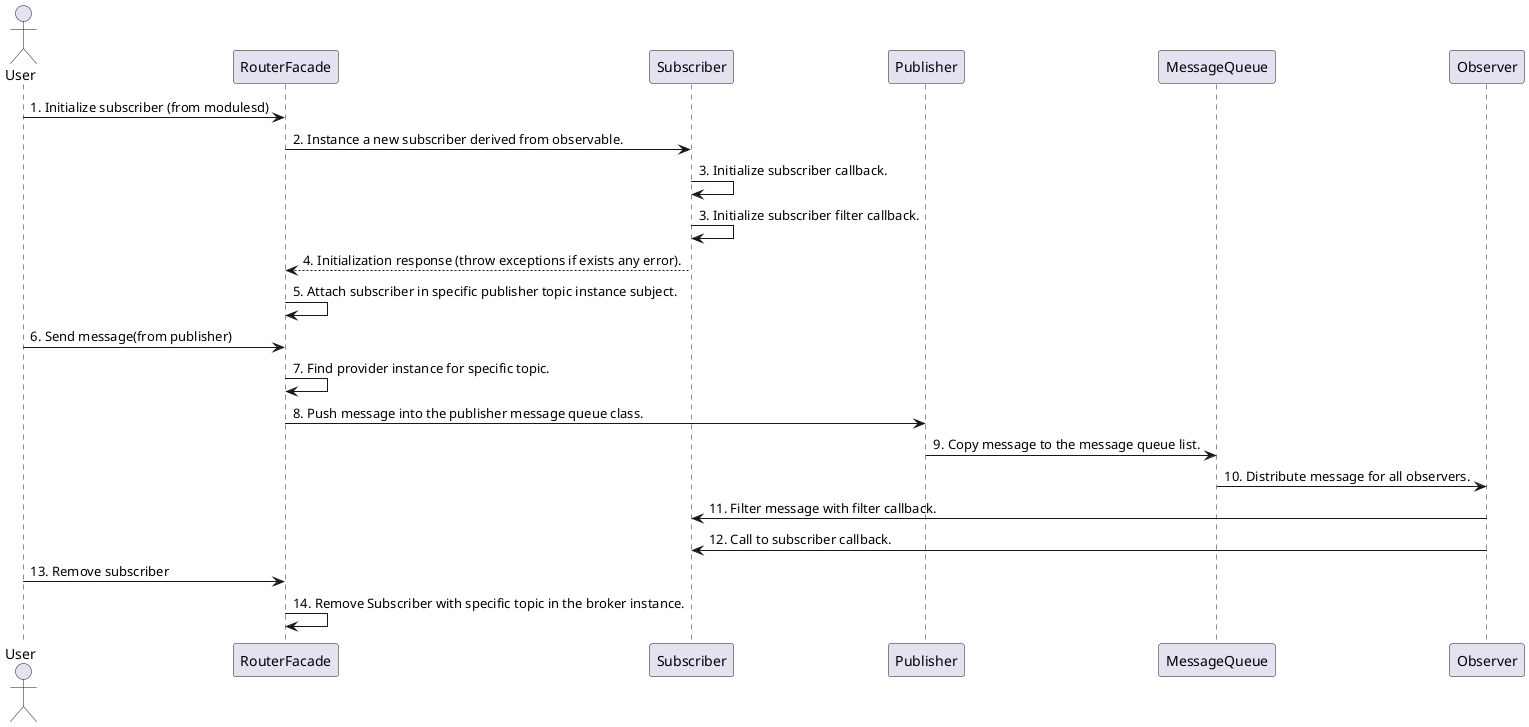 @startuml
actor User

User -> RouterFacade: 1. Initialize subscriber (from modulesd)
RouterFacade -> Subscriber: 2. Instance a new subscriber derived from observable.
Subscriber -> Subscriber: 3. Initialize subscriber callback.
Subscriber -> Subscriber: 3. Initialize subscriber filter callback.
Subscriber --> RouterFacade: 4. Initialization response (throw exceptions if exists any error).
RouterFacade -> RouterFacade: 5. Attach subscriber in specific publisher topic instance subject.

User -> RouterFacade: 6. Send message(from publisher)
RouterFacade -> RouterFacade: 7. Find provider instance for specific topic.
RouterFacade -> Publisher: 8. Push message into the publisher message queue class.
Publisher -> MessageQueue: 9. Copy message to the message queue list.
MessageQueue -> Observer: 10. Distribute message for all observers.
Observer -> Subscriber: 11. Filter message with filter callback.
Observer -> Subscriber: 12. Call to subscriber callback.


User -> RouterFacade: 13. Remove subscriber
RouterFacade -> RouterFacade: 14. Remove Subscriber with specific topic in the broker instance.


@enduml
